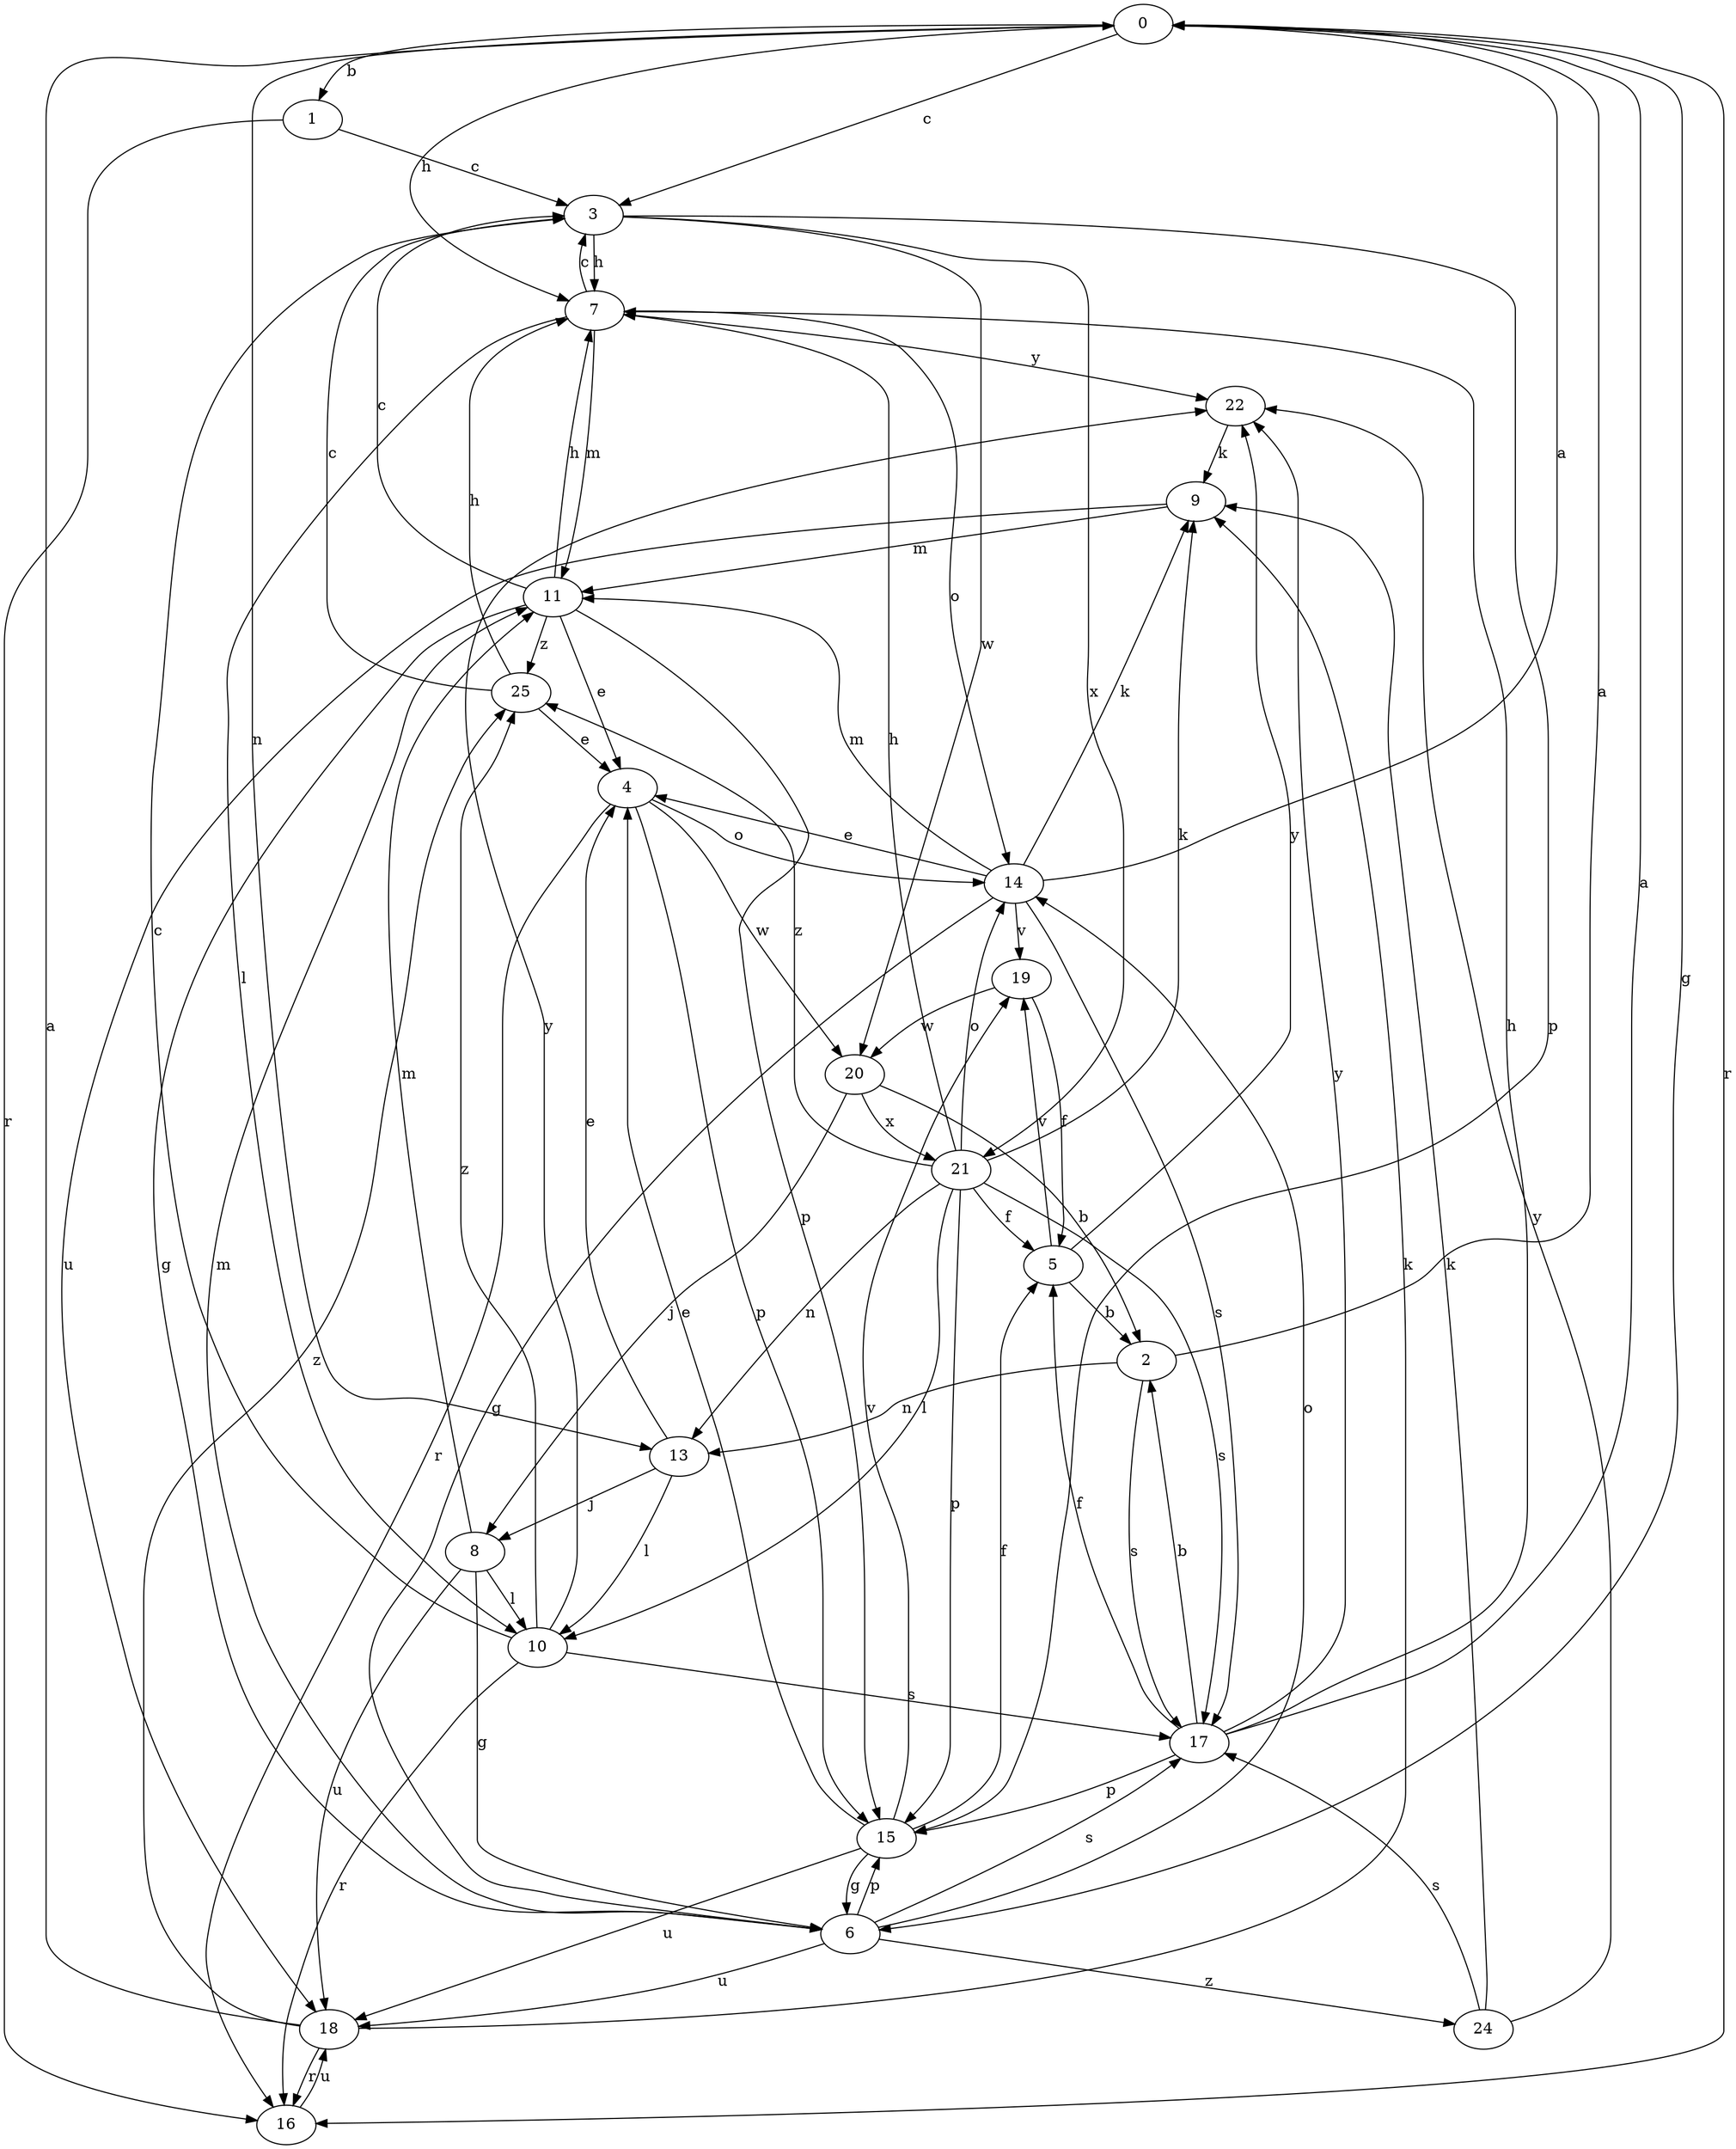 strict digraph  {
0;
1;
2;
3;
4;
5;
6;
7;
8;
9;
10;
11;
13;
14;
15;
16;
17;
18;
19;
20;
21;
22;
24;
25;
0 -> 1  [label=b];
0 -> 3  [label=c];
0 -> 6  [label=g];
0 -> 7  [label=h];
0 -> 13  [label=n];
0 -> 16  [label=r];
1 -> 3  [label=c];
1 -> 16  [label=r];
2 -> 0  [label=a];
2 -> 13  [label=n];
2 -> 17  [label=s];
3 -> 7  [label=h];
3 -> 15  [label=p];
3 -> 20  [label=w];
3 -> 21  [label=x];
4 -> 14  [label=o];
4 -> 15  [label=p];
4 -> 16  [label=r];
4 -> 20  [label=w];
5 -> 2  [label=b];
5 -> 19  [label=v];
5 -> 22  [label=y];
6 -> 11  [label=m];
6 -> 14  [label=o];
6 -> 15  [label=p];
6 -> 17  [label=s];
6 -> 18  [label=u];
6 -> 24  [label=z];
7 -> 3  [label=c];
7 -> 10  [label=l];
7 -> 11  [label=m];
7 -> 14  [label=o];
7 -> 22  [label=y];
8 -> 6  [label=g];
8 -> 10  [label=l];
8 -> 11  [label=m];
8 -> 18  [label=u];
9 -> 11  [label=m];
9 -> 18  [label=u];
10 -> 3  [label=c];
10 -> 16  [label=r];
10 -> 17  [label=s];
10 -> 22  [label=y];
10 -> 25  [label=z];
11 -> 3  [label=c];
11 -> 4  [label=e];
11 -> 6  [label=g];
11 -> 7  [label=h];
11 -> 15  [label=p];
11 -> 25  [label=z];
13 -> 4  [label=e];
13 -> 8  [label=j];
13 -> 10  [label=l];
14 -> 0  [label=a];
14 -> 4  [label=e];
14 -> 6  [label=g];
14 -> 9  [label=k];
14 -> 11  [label=m];
14 -> 17  [label=s];
14 -> 19  [label=v];
15 -> 4  [label=e];
15 -> 5  [label=f];
15 -> 6  [label=g];
15 -> 18  [label=u];
15 -> 19  [label=v];
16 -> 18  [label=u];
17 -> 0  [label=a];
17 -> 2  [label=b];
17 -> 5  [label=f];
17 -> 7  [label=h];
17 -> 15  [label=p];
17 -> 22  [label=y];
18 -> 0  [label=a];
18 -> 9  [label=k];
18 -> 16  [label=r];
18 -> 25  [label=z];
19 -> 5  [label=f];
19 -> 20  [label=w];
20 -> 2  [label=b];
20 -> 8  [label=j];
20 -> 21  [label=x];
21 -> 5  [label=f];
21 -> 7  [label=h];
21 -> 9  [label=k];
21 -> 10  [label=l];
21 -> 13  [label=n];
21 -> 14  [label=o];
21 -> 15  [label=p];
21 -> 17  [label=s];
21 -> 25  [label=z];
22 -> 9  [label=k];
24 -> 9  [label=k];
24 -> 17  [label=s];
24 -> 22  [label=y];
25 -> 3  [label=c];
25 -> 4  [label=e];
25 -> 7  [label=h];
}
